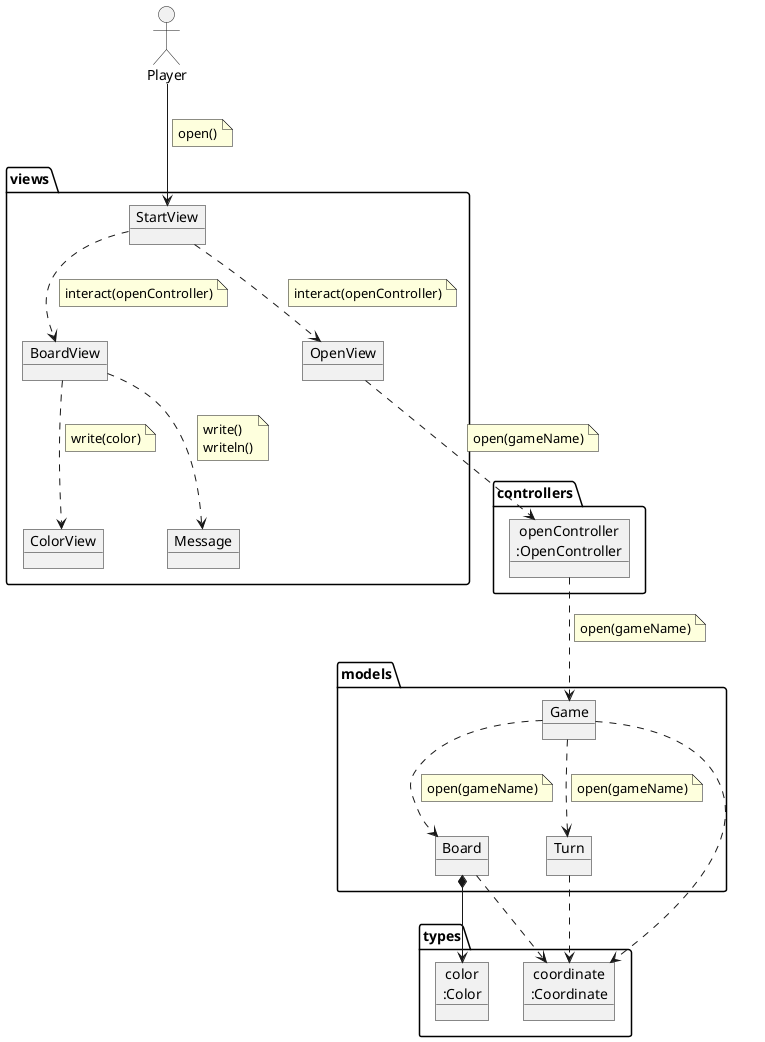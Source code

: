 @startuml analisisOpen
allow_mixing

actor :Player: as Playerr

package controllers  {
    object "openController\n:OpenController" as OpenController{

    }
 }


package models  {
    object Board{

    }

    object Game{

    }

    object Turn{

    }
 }

package types  { 
    object "coordinate\n:Coordinate" as  Coordinate{

    }

    object "color\n:Color" as Color{

    }
}


package views {

    object BoardView{

    }

    object StartView{

    }

    object ColorView{

    }

    object Message{

    }

    object OpenView {

    }
 }

Playerr --> StartView
note on link
    open()
end note
StartView ..> OpenView
note on link
    interact(openController)
end note
StartView ..> BoardView
note on link
    interact(openController)
end note
BoardView ..> ColorView
note on link
    write(color)
end note
BoardView ..> Message
note on link
    write()
    writeln()
end note
OpenView ..> OpenController
note on link
    open(gameName)
end note
OpenController ..> Game
note on link
    open(gameName)
end note
Game ..> Board
note on link
    open(gameName)
end note
Game ..> Turn
note on link
    open(gameName)
end note
Game ..> Coordinate
Board ..> Coordinate
Board *-down-> Color
Turn ..> Coordinate
@enduml
